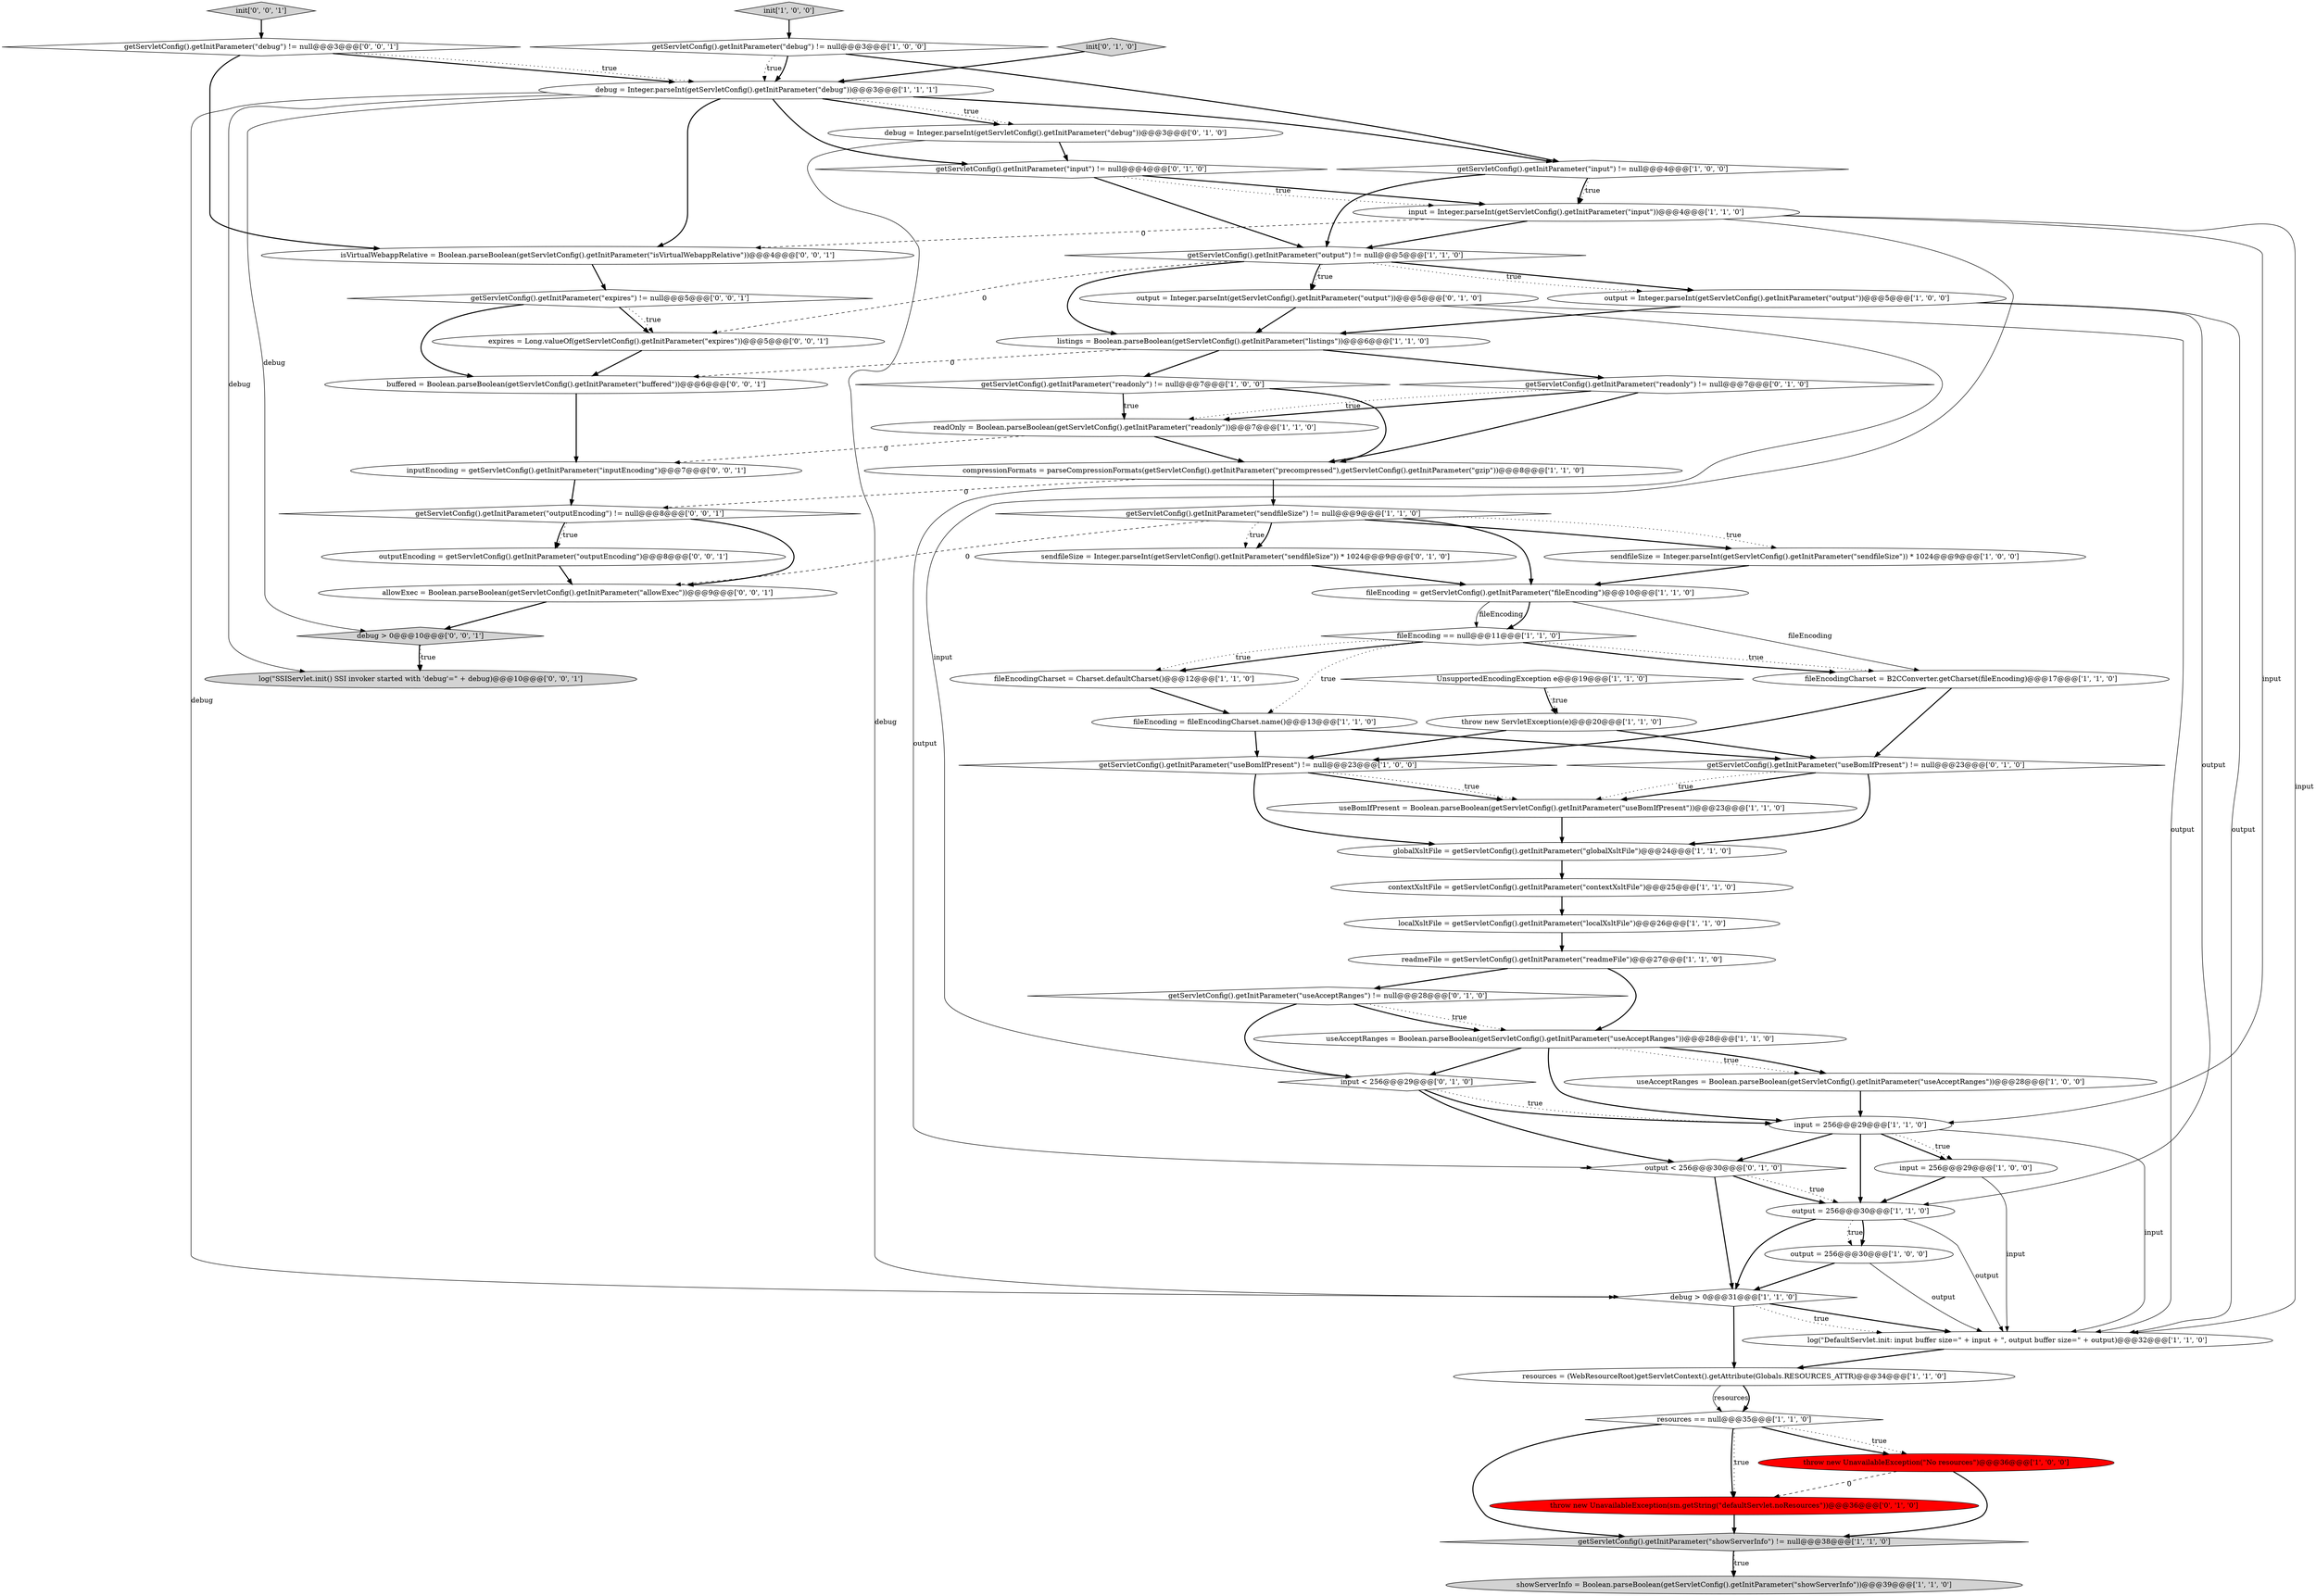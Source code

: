 digraph {
37 [style = filled, label = "getServletConfig().getInitParameter(\"output\") != null@@@5@@@['1', '1', '0']", fillcolor = white, shape = diamond image = "AAA0AAABBB1BBB"];
59 [style = filled, label = "allowExec = Boolean.parseBoolean(getServletConfig().getInitParameter(\"allowExec\"))@@@9@@@['0', '0', '1']", fillcolor = white, shape = ellipse image = "AAA0AAABBB3BBB"];
9 [style = filled, label = "listings = Boolean.parseBoolean(getServletConfig().getInitParameter(\"listings\"))@@@6@@@['1', '1', '0']", fillcolor = white, shape = ellipse image = "AAA0AAABBB1BBB"];
61 [style = filled, label = "init['0', '0', '1']", fillcolor = lightgray, shape = diamond image = "AAA0AAABBB3BBB"];
0 [style = filled, label = "fileEncodingCharset = Charset.defaultCharset()@@@12@@@['1', '1', '0']", fillcolor = white, shape = ellipse image = "AAA0AAABBB1BBB"];
10 [style = filled, label = "globalXsltFile = getServletConfig().getInitParameter(\"globalXsltFile\")@@@24@@@['1', '1', '0']", fillcolor = white, shape = ellipse image = "AAA0AAABBB1BBB"];
44 [style = filled, label = "getServletConfig().getInitParameter(\"useBomIfPresent\") != null@@@23@@@['0', '1', '0']", fillcolor = white, shape = diamond image = "AAA0AAABBB2BBB"];
47 [style = filled, label = "input < 256@@@29@@@['0', '1', '0']", fillcolor = white, shape = diamond image = "AAA0AAABBB2BBB"];
52 [style = filled, label = "getServletConfig().getInitParameter(\"expires\") != null@@@5@@@['0', '0', '1']", fillcolor = white, shape = diamond image = "AAA0AAABBB3BBB"];
48 [style = filled, label = "getServletConfig().getInitParameter(\"readonly\") != null@@@7@@@['0', '1', '0']", fillcolor = white, shape = diamond image = "AAA0AAABBB2BBB"];
17 [style = filled, label = "useAcceptRanges = Boolean.parseBoolean(getServletConfig().getInitParameter(\"useAcceptRanges\"))@@@28@@@['1', '1', '0']", fillcolor = white, shape = ellipse image = "AAA0AAABBB1BBB"];
3 [style = filled, label = "getServletConfig().getInitParameter(\"debug\") != null@@@3@@@['1', '0', '0']", fillcolor = white, shape = diamond image = "AAA0AAABBB1BBB"];
45 [style = filled, label = "debug = Integer.parseInt(getServletConfig().getInitParameter(\"debug\"))@@@3@@@['0', '1', '0']", fillcolor = white, shape = ellipse image = "AAA0AAABBB2BBB"];
27 [style = filled, label = "getServletConfig().getInitParameter(\"useBomIfPresent\") != null@@@23@@@['1', '0', '0']", fillcolor = white, shape = diamond image = "AAA0AAABBB1BBB"];
14 [style = filled, label = "getServletConfig().getInitParameter(\"showServerInfo\") != null@@@38@@@['1', '1', '0']", fillcolor = lightgray, shape = diamond image = "AAA0AAABBB1BBB"];
12 [style = filled, label = "input = 256@@@29@@@['1', '1', '0']", fillcolor = white, shape = ellipse image = "AAA0AAABBB1BBB"];
25 [style = filled, label = "resources = (WebResourceRoot)getServletContext().getAttribute(Globals.RESOURCES_ATTR)@@@34@@@['1', '1', '0']", fillcolor = white, shape = ellipse image = "AAA0AAABBB1BBB"];
31 [style = filled, label = "resources == null@@@35@@@['1', '1', '0']", fillcolor = white, shape = diamond image = "AAA0AAABBB1BBB"];
32 [style = filled, label = "readOnly = Boolean.parseBoolean(getServletConfig().getInitParameter(\"readonly\"))@@@7@@@['1', '1', '0']", fillcolor = white, shape = ellipse image = "AAA0AAABBB1BBB"];
40 [style = filled, label = "output < 256@@@30@@@['0', '1', '0']", fillcolor = white, shape = diamond image = "AAA0AAABBB2BBB"];
24 [style = filled, label = "debug > 0@@@31@@@['1', '1', '0']", fillcolor = white, shape = diamond image = "AAA0AAABBB1BBB"];
49 [style = filled, label = "throw new UnavailableException(sm.getString(\"defaultServlet.noResources\"))@@@36@@@['0', '1', '0']", fillcolor = red, shape = ellipse image = "AAA1AAABBB2BBB"];
34 [style = filled, label = "fileEncodingCharset = B2CConverter.getCharset(fileEncoding)@@@17@@@['1', '1', '0']", fillcolor = white, shape = ellipse image = "AAA0AAABBB1BBB"];
55 [style = filled, label = "inputEncoding = getServletConfig().getInitParameter(\"inputEncoding\")@@@7@@@['0', '0', '1']", fillcolor = white, shape = ellipse image = "AAA0AAABBB3BBB"];
60 [style = filled, label = "debug > 0@@@10@@@['0', '0', '1']", fillcolor = lightgray, shape = diamond image = "AAA0AAABBB3BBB"];
26 [style = filled, label = "getServletConfig().getInitParameter(\"readonly\") != null@@@7@@@['1', '0', '0']", fillcolor = white, shape = diamond image = "AAA0AAABBB1BBB"];
51 [style = filled, label = "outputEncoding = getServletConfig().getInitParameter(\"outputEncoding\")@@@8@@@['0', '0', '1']", fillcolor = white, shape = ellipse image = "AAA0AAABBB3BBB"];
1 [style = filled, label = "sendfileSize = Integer.parseInt(getServletConfig().getInitParameter(\"sendfileSize\")) * 1024@@@9@@@['1', '0', '0']", fillcolor = white, shape = ellipse image = "AAA0AAABBB1BBB"];
22 [style = filled, label = "fileEncoding == null@@@11@@@['1', '1', '0']", fillcolor = white, shape = diamond image = "AAA0AAABBB1BBB"];
41 [style = filled, label = "init['0', '1', '0']", fillcolor = lightgray, shape = diamond image = "AAA0AAABBB2BBB"];
21 [style = filled, label = "readmeFile = getServletConfig().getInitParameter(\"readmeFile\")@@@27@@@['1', '1', '0']", fillcolor = white, shape = ellipse image = "AAA0AAABBB1BBB"];
43 [style = filled, label = "getServletConfig().getInitParameter(\"input\") != null@@@4@@@['0', '1', '0']", fillcolor = white, shape = diamond image = "AAA0AAABBB2BBB"];
35 [style = filled, label = "compressionFormats = parseCompressionFormats(getServletConfig().getInitParameter(\"precompressed\"),getServletConfig().getInitParameter(\"gzip\"))@@@8@@@['1', '1', '0']", fillcolor = white, shape = ellipse image = "AAA0AAABBB1BBB"];
42 [style = filled, label = "getServletConfig().getInitParameter(\"useAcceptRanges\") != null@@@28@@@['0', '1', '0']", fillcolor = white, shape = diamond image = "AAA0AAABBB2BBB"];
8 [style = filled, label = "throw new UnavailableException(\"No resources\")@@@36@@@['1', '0', '0']", fillcolor = red, shape = ellipse image = "AAA1AAABBB1BBB"];
15 [style = filled, label = "getServletConfig().getInitParameter(\"input\") != null@@@4@@@['1', '0', '0']", fillcolor = white, shape = diamond image = "AAA0AAABBB1BBB"];
2 [style = filled, label = "output = 256@@@30@@@['1', '0', '0']", fillcolor = white, shape = ellipse image = "AAA0AAABBB1BBB"];
39 [style = filled, label = "sendfileSize = Integer.parseInt(getServletConfig().getInitParameter(\"sendfileSize\")) * 1024@@@9@@@['0', '1', '0']", fillcolor = white, shape = ellipse image = "AAA0AAABBB2BBB"];
33 [style = filled, label = "UnsupportedEncodingException e@@@19@@@['1', '1', '0']", fillcolor = white, shape = diamond image = "AAA0AAABBB1BBB"];
13 [style = filled, label = "output = 256@@@30@@@['1', '1', '0']", fillcolor = white, shape = ellipse image = "AAA0AAABBB1BBB"];
53 [style = filled, label = "getServletConfig().getInitParameter(\"outputEncoding\") != null@@@8@@@['0', '0', '1']", fillcolor = white, shape = diamond image = "AAA0AAABBB3BBB"];
28 [style = filled, label = "showServerInfo = Boolean.parseBoolean(getServletConfig().getInitParameter(\"showServerInfo\"))@@@39@@@['1', '1', '0']", fillcolor = lightgray, shape = ellipse image = "AAA0AAABBB1BBB"];
56 [style = filled, label = "log(\"SSIServlet.init() SSI invoker started with 'debug'=\" + debug)@@@10@@@['0', '0', '1']", fillcolor = lightgray, shape = ellipse image = "AAA0AAABBB3BBB"];
46 [style = filled, label = "output = Integer.parseInt(getServletConfig().getInitParameter(\"output\"))@@@5@@@['0', '1', '0']", fillcolor = white, shape = ellipse image = "AAA0AAABBB2BBB"];
20 [style = filled, label = "init['1', '0', '0']", fillcolor = lightgray, shape = diamond image = "AAA0AAABBB1BBB"];
6 [style = filled, label = "useAcceptRanges = Boolean.parseBoolean(getServletConfig().getInitParameter(\"useAcceptRanges\"))@@@28@@@['1', '0', '0']", fillcolor = white, shape = ellipse image = "AAA0AAABBB1BBB"];
18 [style = filled, label = "input = Integer.parseInt(getServletConfig().getInitParameter(\"input\"))@@@4@@@['1', '1', '0']", fillcolor = white, shape = ellipse image = "AAA0AAABBB1BBB"];
11 [style = filled, label = "localXsltFile = getServletConfig().getInitParameter(\"localXsltFile\")@@@26@@@['1', '1', '0']", fillcolor = white, shape = ellipse image = "AAA0AAABBB1BBB"];
29 [style = filled, label = "debug = Integer.parseInt(getServletConfig().getInitParameter(\"debug\"))@@@3@@@['1', '1', '1']", fillcolor = white, shape = ellipse image = "AAA0AAABBB1BBB"];
7 [style = filled, label = "fileEncoding = getServletConfig().getInitParameter(\"fileEncoding\")@@@10@@@['1', '1', '0']", fillcolor = white, shape = ellipse image = "AAA0AAABBB1BBB"];
38 [style = filled, label = "useBomIfPresent = Boolean.parseBoolean(getServletConfig().getInitParameter(\"useBomIfPresent\"))@@@23@@@['1', '1', '0']", fillcolor = white, shape = ellipse image = "AAA0AAABBB1BBB"];
23 [style = filled, label = "contextXsltFile = getServletConfig().getInitParameter(\"contextXsltFile\")@@@25@@@['1', '1', '0']", fillcolor = white, shape = ellipse image = "AAA0AAABBB1BBB"];
57 [style = filled, label = "getServletConfig().getInitParameter(\"debug\") != null@@@3@@@['0', '0', '1']", fillcolor = white, shape = diamond image = "AAA0AAABBB3BBB"];
50 [style = filled, label = "buffered = Boolean.parseBoolean(getServletConfig().getInitParameter(\"buffered\"))@@@6@@@['0', '0', '1']", fillcolor = white, shape = ellipse image = "AAA0AAABBB3BBB"];
5 [style = filled, label = "input = 256@@@29@@@['1', '0', '0']", fillcolor = white, shape = ellipse image = "AAA0AAABBB1BBB"];
4 [style = filled, label = "throw new ServletException(e)@@@20@@@['1', '1', '0']", fillcolor = white, shape = ellipse image = "AAA0AAABBB1BBB"];
30 [style = filled, label = "output = Integer.parseInt(getServletConfig().getInitParameter(\"output\"))@@@5@@@['1', '0', '0']", fillcolor = white, shape = ellipse image = "AAA0AAABBB1BBB"];
58 [style = filled, label = "expires = Long.valueOf(getServletConfig().getInitParameter(\"expires\"))@@@5@@@['0', '0', '1']", fillcolor = white, shape = ellipse image = "AAA0AAABBB3BBB"];
19 [style = filled, label = "fileEncoding = fileEncodingCharset.name()@@@13@@@['1', '1', '0']", fillcolor = white, shape = ellipse image = "AAA0AAABBB1BBB"];
54 [style = filled, label = "isVirtualWebappRelative = Boolean.parseBoolean(getServletConfig().getInitParameter(\"isVirtualWebappRelative\"))@@@4@@@['0', '0', '1']", fillcolor = white, shape = ellipse image = "AAA0AAABBB3BBB"];
16 [style = filled, label = "getServletConfig().getInitParameter(\"sendfileSize\") != null@@@9@@@['1', '1', '0']", fillcolor = white, shape = diamond image = "AAA0AAABBB1BBB"];
36 [style = filled, label = "log(\"DefaultServlet.init: input buffer size=\" + input + \", output buffer size=\" + output)@@@32@@@['1', '1', '0']", fillcolor = white, shape = ellipse image = "AAA0AAABBB1BBB"];
32->35 [style = bold, label=""];
29->15 [style = bold, label=""];
58->50 [style = bold, label=""];
27->38 [style = bold, label=""];
21->42 [style = bold, label=""];
12->5 [style = bold, label=""];
17->6 [style = dotted, label="true"];
49->14 [style = bold, label=""];
40->13 [style = dotted, label="true"];
16->7 [style = bold, label=""];
25->31 [style = solid, label="resources"];
57->29 [style = bold, label=""];
14->28 [style = bold, label=""];
61->57 [style = bold, label=""];
48->35 [style = bold, label=""];
43->18 [style = bold, label=""];
40->13 [style = bold, label=""];
4->44 [style = bold, label=""];
29->45 [style = bold, label=""];
42->17 [style = dotted, label="true"];
37->9 [style = bold, label=""];
25->31 [style = bold, label=""];
19->44 [style = bold, label=""];
9->26 [style = bold, label=""];
12->40 [style = bold, label=""];
22->0 [style = bold, label=""];
45->43 [style = bold, label=""];
16->39 [style = dotted, label="true"];
50->55 [style = bold, label=""];
26->35 [style = bold, label=""];
9->50 [style = dashed, label="0"];
32->55 [style = dashed, label="0"];
29->43 [style = bold, label=""];
40->24 [style = bold, label=""];
2->24 [style = bold, label=""];
7->22 [style = solid, label="fileEncoding"];
46->36 [style = solid, label="output"];
12->36 [style = solid, label="input"];
31->14 [style = bold, label=""];
57->54 [style = bold, label=""];
54->52 [style = bold, label=""];
22->19 [style = dotted, label="true"];
33->4 [style = dotted, label="true"];
26->32 [style = bold, label=""];
57->29 [style = dotted, label="true"];
59->60 [style = bold, label=""];
3->29 [style = dotted, label="true"];
53->51 [style = dotted, label="true"];
0->19 [style = bold, label=""];
7->34 [style = solid, label="fileEncoding"];
22->0 [style = dotted, label="true"];
47->12 [style = dotted, label="true"];
15->18 [style = dotted, label="true"];
9->48 [style = bold, label=""];
20->3 [style = bold, label=""];
31->49 [style = dotted, label="true"];
44->38 [style = bold, label=""];
37->46 [style = dotted, label="true"];
52->58 [style = bold, label=""];
36->25 [style = bold, label=""];
37->46 [style = bold, label=""];
16->1 [style = dotted, label="true"];
39->7 [style = bold, label=""];
26->32 [style = dotted, label="true"];
29->60 [style = solid, label="debug"];
18->54 [style = dashed, label="0"];
44->38 [style = dotted, label="true"];
48->32 [style = bold, label=""];
16->39 [style = bold, label=""];
29->56 [style = solid, label="debug"];
3->29 [style = bold, label=""];
46->40 [style = solid, label="output"];
60->56 [style = bold, label=""];
18->37 [style = bold, label=""];
60->56 [style = dotted, label="true"];
13->24 [style = bold, label=""];
46->9 [style = bold, label=""];
17->6 [style = bold, label=""];
47->40 [style = bold, label=""];
37->30 [style = bold, label=""];
11->21 [style = bold, label=""];
33->4 [style = bold, label=""];
42->47 [style = bold, label=""];
8->14 [style = bold, label=""];
27->38 [style = dotted, label="true"];
37->58 [style = dashed, label="0"];
30->9 [style = bold, label=""];
31->49 [style = bold, label=""];
16->59 [style = dashed, label="0"];
1->7 [style = bold, label=""];
29->54 [style = bold, label=""];
31->8 [style = dotted, label="true"];
13->2 [style = dotted, label="true"];
12->13 [style = bold, label=""];
7->22 [style = bold, label=""];
17->12 [style = bold, label=""];
30->13 [style = solid, label="output"];
16->1 [style = bold, label=""];
14->28 [style = dotted, label="true"];
48->32 [style = dotted, label="true"];
10->23 [style = bold, label=""];
24->25 [style = bold, label=""];
5->13 [style = bold, label=""];
27->10 [style = bold, label=""];
34->44 [style = bold, label=""];
52->50 [style = bold, label=""];
5->36 [style = solid, label="input"];
18->47 [style = solid, label="input"];
23->11 [style = bold, label=""];
24->36 [style = dotted, label="true"];
15->37 [style = bold, label=""];
31->8 [style = bold, label=""];
13->2 [style = bold, label=""];
6->12 [style = bold, label=""];
22->34 [style = dotted, label="true"];
29->24 [style = solid, label="debug"];
35->16 [style = bold, label=""];
45->24 [style = solid, label="debug"];
53->51 [style = bold, label=""];
43->18 [style = dotted, label="true"];
38->10 [style = bold, label=""];
17->47 [style = bold, label=""];
47->12 [style = bold, label=""];
41->29 [style = bold, label=""];
42->17 [style = bold, label=""];
44->10 [style = bold, label=""];
18->12 [style = solid, label="input"];
18->36 [style = solid, label="input"];
3->15 [style = bold, label=""];
43->37 [style = bold, label=""];
15->18 [style = bold, label=""];
37->30 [style = dotted, label="true"];
51->59 [style = bold, label=""];
2->36 [style = solid, label="output"];
24->36 [style = bold, label=""];
29->45 [style = dotted, label="true"];
53->59 [style = bold, label=""];
13->36 [style = solid, label="output"];
12->5 [style = dotted, label="true"];
52->58 [style = dotted, label="true"];
19->27 [style = bold, label=""];
22->34 [style = bold, label=""];
4->27 [style = bold, label=""];
55->53 [style = bold, label=""];
30->36 [style = solid, label="output"];
21->17 [style = bold, label=""];
8->49 [style = dashed, label="0"];
34->27 [style = bold, label=""];
35->53 [style = dashed, label="0"];
}
